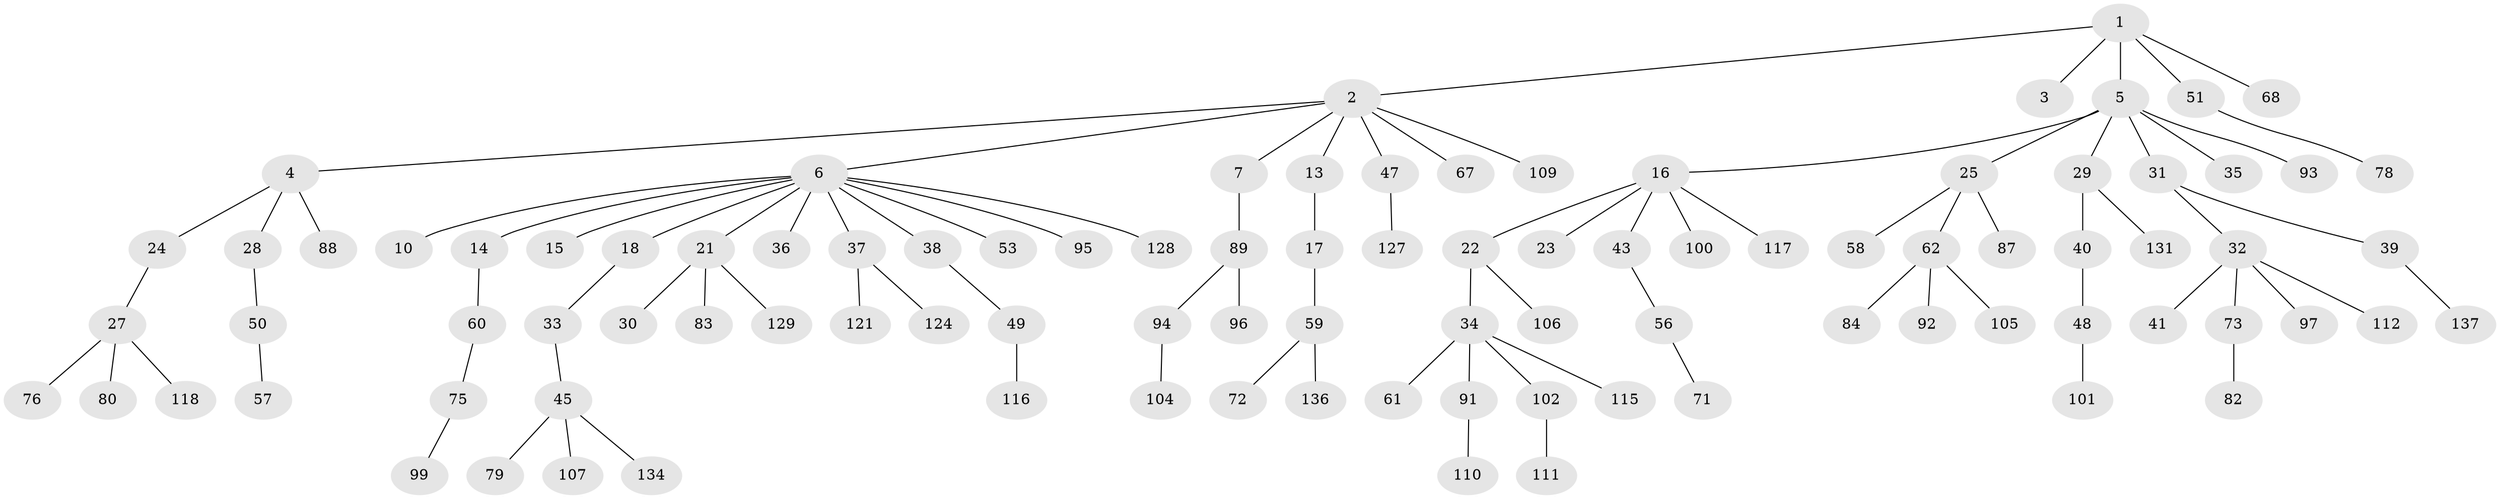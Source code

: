 // original degree distribution, {5: 0.028985507246376812, 8: 0.007246376811594203, 1: 0.5072463768115942, 2: 0.2318840579710145, 7: 0.021739130434782608, 4: 0.050724637681159424, 3: 0.15217391304347827}
// Generated by graph-tools (version 1.1) at 2025/42/03/06/25 10:42:04]
// undirected, 97 vertices, 96 edges
graph export_dot {
graph [start="1"]
  node [color=gray90,style=filled];
  1 [super="+19"];
  2 [super="+12"];
  3;
  4 [super="+9"];
  5 [super="+11"];
  6 [super="+8"];
  7;
  10;
  13 [super="+20"];
  14;
  15;
  16 [super="+130"];
  17;
  18;
  21 [super="+70"];
  22;
  23;
  24 [super="+26"];
  25 [super="+69"];
  27 [super="+120"];
  28;
  29 [super="+63"];
  30;
  31;
  32 [super="+77"];
  33 [super="+113"];
  34 [super="+42"];
  35;
  36;
  37 [super="+52"];
  38 [super="+65"];
  39 [super="+66"];
  40 [super="+46"];
  41 [super="+44"];
  43 [super="+55"];
  45 [super="+74"];
  47;
  48;
  49;
  50 [super="+54"];
  51 [super="+103"];
  53 [super="+85"];
  56;
  57;
  58;
  59 [super="+64"];
  60 [super="+98"];
  61 [super="+81"];
  62 [super="+90"];
  67 [super="+86"];
  68;
  71 [super="+114"];
  72;
  73;
  75;
  76;
  78;
  79 [super="+123"];
  80;
  82;
  83;
  84;
  87;
  88;
  89 [super="+125"];
  91 [super="+132"];
  92;
  93 [super="+122"];
  94 [super="+108"];
  95;
  96;
  97;
  99;
  100;
  101;
  102 [super="+138"];
  104 [super="+119"];
  105;
  106 [super="+133"];
  107;
  109;
  110 [super="+126"];
  111;
  112;
  115;
  116;
  117;
  118;
  121 [super="+135"];
  124;
  127;
  128;
  129;
  131;
  134;
  136;
  137;
  1 -- 2;
  1 -- 3;
  1 -- 5;
  1 -- 68;
  1 -- 51;
  2 -- 4;
  2 -- 6;
  2 -- 7;
  2 -- 13;
  2 -- 47;
  2 -- 109;
  2 -- 67;
  4 -- 24;
  4 -- 88;
  4 -- 28;
  5 -- 25;
  5 -- 35;
  5 -- 93;
  5 -- 16;
  5 -- 29;
  5 -- 31;
  6 -- 10;
  6 -- 15;
  6 -- 18;
  6 -- 38;
  6 -- 53;
  6 -- 128;
  6 -- 36;
  6 -- 37;
  6 -- 21;
  6 -- 14;
  6 -- 95;
  7 -- 89;
  13 -- 17;
  14 -- 60;
  16 -- 22;
  16 -- 23;
  16 -- 43;
  16 -- 100;
  16 -- 117;
  17 -- 59;
  18 -- 33;
  21 -- 30;
  21 -- 129;
  21 -- 83;
  22 -- 34;
  22 -- 106;
  24 -- 27;
  25 -- 58;
  25 -- 62;
  25 -- 87;
  27 -- 76;
  27 -- 80;
  27 -- 118;
  28 -- 50;
  29 -- 40;
  29 -- 131;
  31 -- 32;
  31 -- 39;
  32 -- 41;
  32 -- 73;
  32 -- 97;
  32 -- 112;
  33 -- 45;
  34 -- 102;
  34 -- 91;
  34 -- 115;
  34 -- 61;
  37 -- 124;
  37 -- 121;
  38 -- 49;
  39 -- 137;
  40 -- 48;
  43 -- 56;
  45 -- 134;
  45 -- 107;
  45 -- 79;
  47 -- 127;
  48 -- 101;
  49 -- 116;
  50 -- 57;
  51 -- 78;
  56 -- 71;
  59 -- 136;
  59 -- 72;
  60 -- 75;
  62 -- 84;
  62 -- 105;
  62 -- 92;
  73 -- 82;
  75 -- 99;
  89 -- 94;
  89 -- 96;
  91 -- 110;
  94 -- 104;
  102 -- 111;
}
